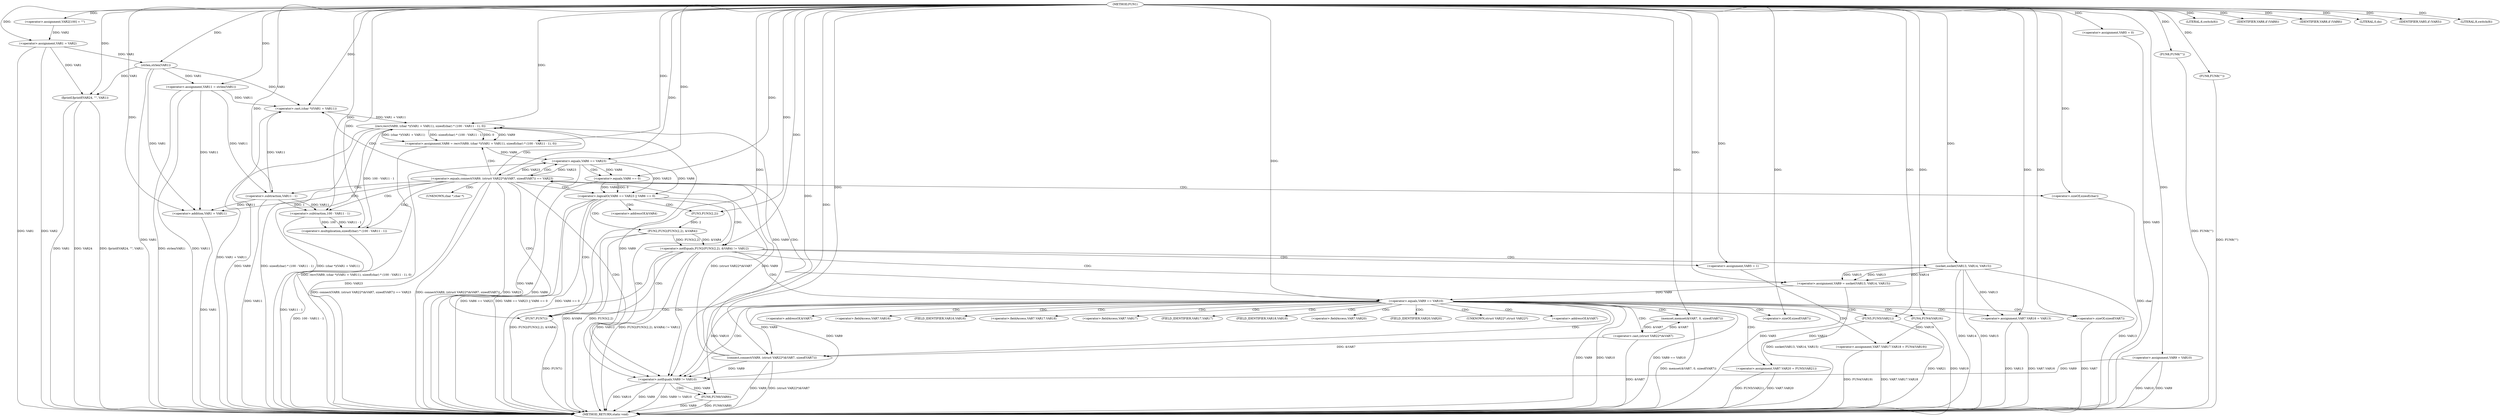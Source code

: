digraph FUN1 {  
"1000100" [label = "(METHOD,FUN1)" ]
"1000262" [label = "(METHOD_RETURN,static void)" ]
"1000104" [label = "(<operator>.assignment,VAR2[100] = \"\")" ]
"1000107" [label = "(<operator>.assignment,VAR1 = VAR2)" ]
"1000111" [label = "(LITERAL,6,switch(6))" ]
"1000117" [label = "(<operator>.assignment,VAR5 = 0)" ]
"1000124" [label = "(<operator>.assignment,VAR9 = VAR10)" ]
"1000128" [label = "(<operator>.assignment,VAR11 = strlen(VAR1))" ]
"1000130" [label = "(strlen,strlen(VAR1))" ]
"1000135" [label = "(<operator>.notEquals,FUN2(FUN3(2,2), &VAR4) != VAR12)" ]
"1000136" [label = "(FUN2,FUN2(FUN3(2,2), &VAR4))" ]
"1000137" [label = "(FUN3,FUN3(2,2))" ]
"1000145" [label = "(<operator>.assignment,VAR5 = 1)" ]
"1000148" [label = "(<operator>.assignment,VAR9 = socket(VAR13, VAR14, VAR15))" ]
"1000150" [label = "(socket,socket(VAR13, VAR14, VAR15))" ]
"1000155" [label = "(<operator>.equals,VAR9 == VAR10)" ]
"1000160" [label = "(memset,memset(&VAR7, 0, sizeof(VAR7)))" ]
"1000164" [label = "(<operator>.sizeOf,sizeof(VAR7))" ]
"1000166" [label = "(<operator>.assignment,VAR7.VAR16 = VAR13)" ]
"1000171" [label = "(<operator>.assignment,VAR7.VAR17.VAR18 = FUN4(VAR19))" ]
"1000177" [label = "(FUN4,FUN4(VAR19))" ]
"1000179" [label = "(<operator>.assignment,VAR7.VAR20 = FUN5(VAR21))" ]
"1000183" [label = "(FUN5,FUN5(VAR21))" ]
"1000186" [label = "(<operator>.equals,connect(VAR9, (struct VAR22*)&VAR7, sizeof(VAR7)) == VAR23)" ]
"1000187" [label = "(connect,connect(VAR9, (struct VAR22*)&VAR7, sizeof(VAR7)))" ]
"1000189" [label = "(<operator>.cast,(struct VAR22*)&VAR7)" ]
"1000193" [label = "(<operator>.sizeOf,sizeof(VAR7))" ]
"1000198" [label = "(<operator>.assignment,VAR6 = recv(VAR9, (char *)(VAR1 + VAR11), sizeof(char) * (100 - VAR11 - 1), 0))" ]
"1000200" [label = "(recv,recv(VAR9, (char *)(VAR1 + VAR11), sizeof(char) * (100 - VAR11 - 1), 0))" ]
"1000202" [label = "(<operator>.cast,(char *)(VAR1 + VAR11))" ]
"1000204" [label = "(<operator>.addition,VAR1 + VAR11)" ]
"1000207" [label = "(<operator>.multiplication,sizeof(char) * (100 - VAR11 - 1))" ]
"1000208" [label = "(<operator>.sizeOf,sizeof(char))" ]
"1000210" [label = "(<operator>.subtraction,100 - VAR11 - 1)" ]
"1000212" [label = "(<operator>.subtraction,VAR11 - 1)" ]
"1000217" [label = "(<operator>.logicalOr,VAR6 == VAR23 || VAR6 == 0)" ]
"1000218" [label = "(<operator>.equals,VAR6 == VAR23)" ]
"1000221" [label = "(<operator>.equals,VAR6 == 0)" ]
"1000227" [label = "(IDENTIFIER,VAR8,if (VAR8))" ]
"1000230" [label = "(IDENTIFIER,VAR8,if (VAR8))" ]
"1000232" [label = "(LITERAL,0,do)" ]
"1000234" [label = "(<operator>.notEquals,VAR9 != VAR10)" ]
"1000238" [label = "(FUN6,FUN6(VAR9))" ]
"1000241" [label = "(IDENTIFIER,VAR5,if (VAR5))" ]
"1000243" [label = "(FUN7,FUN7())" ]
"1000246" [label = "(FUN8,FUN8(\"\"))" ]
"1000250" [label = "(LITERAL,8,switch(8))" ]
"1000253" [label = "(FUN8,FUN8(\"\"))" ]
"1000257" [label = "(fprintf,fprintf(VAR24, \"\", VAR1))" ]
"1000140" [label = "(<operator>.addressOf,&VAR4)" ]
"1000161" [label = "(<operator>.addressOf,&VAR7)" ]
"1000167" [label = "(<operator>.fieldAccess,VAR7.VAR16)" ]
"1000169" [label = "(FIELD_IDENTIFIER,VAR16,VAR16)" ]
"1000172" [label = "(<operator>.fieldAccess,VAR7.VAR17.VAR18)" ]
"1000173" [label = "(<operator>.fieldAccess,VAR7.VAR17)" ]
"1000175" [label = "(FIELD_IDENTIFIER,VAR17,VAR17)" ]
"1000176" [label = "(FIELD_IDENTIFIER,VAR18,VAR18)" ]
"1000180" [label = "(<operator>.fieldAccess,VAR7.VAR20)" ]
"1000182" [label = "(FIELD_IDENTIFIER,VAR20,VAR20)" ]
"1000190" [label = "(UNKNOWN,struct VAR22*,struct VAR22*)" ]
"1000191" [label = "(<operator>.addressOf,&VAR7)" ]
"1000203" [label = "(UNKNOWN,char *,char *)" ]
  "1000218" -> "1000262"  [ label = "DDG: VAR6"] 
  "1000117" -> "1000262"  [ label = "DDG: VAR5"] 
  "1000210" -> "1000262"  [ label = "DDG: VAR11 - 1"] 
  "1000204" -> "1000262"  [ label = "DDG: VAR1"] 
  "1000179" -> "1000262"  [ label = "DDG: FUN5(VAR21)"] 
  "1000187" -> "1000262"  [ label = "DDG: VAR9"] 
  "1000177" -> "1000262"  [ label = "DDG: VAR19"] 
  "1000128" -> "1000262"  [ label = "DDG: strlen(VAR1)"] 
  "1000257" -> "1000262"  [ label = "DDG: VAR1"] 
  "1000186" -> "1000262"  [ label = "DDG: connect(VAR9, (struct VAR22*)&VAR7, sizeof(VAR7)) == VAR23"] 
  "1000124" -> "1000262"  [ label = "DDG: VAR10"] 
  "1000171" -> "1000262"  [ label = "DDG: VAR7.VAR17.VAR18"] 
  "1000186" -> "1000262"  [ label = "DDG: connect(VAR9, (struct VAR22*)&VAR7, sizeof(VAR7))"] 
  "1000135" -> "1000262"  [ label = "DDG: VAR12"] 
  "1000217" -> "1000262"  [ label = "DDG: VAR6 == 0"] 
  "1000124" -> "1000262"  [ label = "DDG: VAR9"] 
  "1000193" -> "1000262"  [ label = "DDG: VAR7"] 
  "1000200" -> "1000262"  [ label = "DDG: VAR9"] 
  "1000107" -> "1000262"  [ label = "DDG: VAR1"] 
  "1000208" -> "1000262"  [ label = "DDG: char"] 
  "1000207" -> "1000262"  [ label = "DDG: 100 - VAR11 - 1"] 
  "1000234" -> "1000262"  [ label = "DDG: VAR10"] 
  "1000150" -> "1000262"  [ label = "DDG: VAR13"] 
  "1000238" -> "1000262"  [ label = "DDG: VAR9"] 
  "1000253" -> "1000262"  [ label = "DDG: FUN8(\"\")"] 
  "1000234" -> "1000262"  [ label = "DDG: VAR9"] 
  "1000198" -> "1000262"  [ label = "DDG: recv(VAR9, (char *)(VAR1 + VAR11), sizeof(char) * (100 - VAR11 - 1), 0)"] 
  "1000155" -> "1000262"  [ label = "DDG: VAR10"] 
  "1000217" -> "1000262"  [ label = "DDG: VAR6 == VAR23 || VAR6 == 0"] 
  "1000238" -> "1000262"  [ label = "DDG: FUN6(VAR9)"] 
  "1000160" -> "1000262"  [ label = "DDG: memset(&VAR7, 0, sizeof(VAR7))"] 
  "1000187" -> "1000262"  [ label = "DDG: (struct VAR22*)&VAR7"] 
  "1000136" -> "1000262"  [ label = "DDG: &VAR4"] 
  "1000186" -> "1000262"  [ label = "DDG: VAR23"] 
  "1000183" -> "1000262"  [ label = "DDG: VAR21"] 
  "1000150" -> "1000262"  [ label = "DDG: VAR14"] 
  "1000128" -> "1000262"  [ label = "DDG: VAR11"] 
  "1000155" -> "1000262"  [ label = "DDG: VAR9 == VAR10"] 
  "1000166" -> "1000262"  [ label = "DDG: VAR7.VAR16"] 
  "1000189" -> "1000262"  [ label = "DDG: &VAR7"] 
  "1000217" -> "1000262"  [ label = "DDG: VAR6 == VAR23"] 
  "1000179" -> "1000262"  [ label = "DDG: VAR7.VAR20"] 
  "1000221" -> "1000262"  [ label = "DDG: VAR6"] 
  "1000257" -> "1000262"  [ label = "DDG: VAR24"] 
  "1000200" -> "1000262"  [ label = "DDG: sizeof(char) * (100 - VAR11 - 1)"] 
  "1000150" -> "1000262"  [ label = "DDG: VAR15"] 
  "1000212" -> "1000262"  [ label = "DDG: VAR11"] 
  "1000135" -> "1000262"  [ label = "DDG: FUN2(FUN3(2,2), &VAR4) != VAR12"] 
  "1000234" -> "1000262"  [ label = "DDG: VAR9 != VAR10"] 
  "1000135" -> "1000262"  [ label = "DDG: FUN2(FUN3(2,2), &VAR4)"] 
  "1000218" -> "1000262"  [ label = "DDG: VAR23"] 
  "1000171" -> "1000262"  [ label = "DDG: FUN4(VAR19)"] 
  "1000166" -> "1000262"  [ label = "DDG: VAR13"] 
  "1000148" -> "1000262"  [ label = "DDG: socket(VAR13, VAR14, VAR15)"] 
  "1000257" -> "1000262"  [ label = "DDG: fprintf(VAR24, \"\", VAR1)"] 
  "1000155" -> "1000262"  [ label = "DDG: VAR9"] 
  "1000246" -> "1000262"  [ label = "DDG: FUN8(\"\")"] 
  "1000145" -> "1000262"  [ label = "DDG: VAR5"] 
  "1000136" -> "1000262"  [ label = "DDG: FUN3(2,2)"] 
  "1000243" -> "1000262"  [ label = "DDG: FUN7()"] 
  "1000107" -> "1000262"  [ label = "DDG: VAR2"] 
  "1000202" -> "1000262"  [ label = "DDG: VAR1 + VAR11"] 
  "1000130" -> "1000262"  [ label = "DDG: VAR1"] 
  "1000200" -> "1000262"  [ label = "DDG: (char *)(VAR1 + VAR11)"] 
  "1000100" -> "1000104"  [ label = "DDG: "] 
  "1000104" -> "1000107"  [ label = "DDG: VAR2"] 
  "1000100" -> "1000107"  [ label = "DDG: "] 
  "1000100" -> "1000111"  [ label = "DDG: "] 
  "1000100" -> "1000117"  [ label = "DDG: "] 
  "1000100" -> "1000124"  [ label = "DDG: "] 
  "1000130" -> "1000128"  [ label = "DDG: VAR1"] 
  "1000100" -> "1000128"  [ label = "DDG: "] 
  "1000107" -> "1000130"  [ label = "DDG: VAR1"] 
  "1000100" -> "1000130"  [ label = "DDG: "] 
  "1000136" -> "1000135"  [ label = "DDG: FUN3(2,2)"] 
  "1000136" -> "1000135"  [ label = "DDG: &VAR4"] 
  "1000137" -> "1000136"  [ label = "DDG: 2"] 
  "1000100" -> "1000137"  [ label = "DDG: "] 
  "1000100" -> "1000135"  [ label = "DDG: "] 
  "1000100" -> "1000145"  [ label = "DDG: "] 
  "1000150" -> "1000148"  [ label = "DDG: VAR13"] 
  "1000150" -> "1000148"  [ label = "DDG: VAR14"] 
  "1000150" -> "1000148"  [ label = "DDG: VAR15"] 
  "1000100" -> "1000148"  [ label = "DDG: "] 
  "1000100" -> "1000150"  [ label = "DDG: "] 
  "1000148" -> "1000155"  [ label = "DDG: VAR9"] 
  "1000100" -> "1000155"  [ label = "DDG: "] 
  "1000189" -> "1000160"  [ label = "DDG: &VAR7"] 
  "1000100" -> "1000160"  [ label = "DDG: "] 
  "1000100" -> "1000164"  [ label = "DDG: "] 
  "1000150" -> "1000166"  [ label = "DDG: VAR13"] 
  "1000100" -> "1000166"  [ label = "DDG: "] 
  "1000177" -> "1000171"  [ label = "DDG: VAR19"] 
  "1000100" -> "1000177"  [ label = "DDG: "] 
  "1000183" -> "1000179"  [ label = "DDG: VAR21"] 
  "1000100" -> "1000183"  [ label = "DDG: "] 
  "1000187" -> "1000186"  [ label = "DDG: VAR9"] 
  "1000187" -> "1000186"  [ label = "DDG: (struct VAR22*)&VAR7"] 
  "1000155" -> "1000187"  [ label = "DDG: VAR9"] 
  "1000100" -> "1000187"  [ label = "DDG: "] 
  "1000189" -> "1000187"  [ label = "DDG: &VAR7"] 
  "1000160" -> "1000189"  [ label = "DDG: &VAR7"] 
  "1000100" -> "1000193"  [ label = "DDG: "] 
  "1000218" -> "1000186"  [ label = "DDG: VAR23"] 
  "1000100" -> "1000186"  [ label = "DDG: "] 
  "1000200" -> "1000198"  [ label = "DDG: VAR9"] 
  "1000200" -> "1000198"  [ label = "DDG: (char *)(VAR1 + VAR11)"] 
  "1000200" -> "1000198"  [ label = "DDG: sizeof(char) * (100 - VAR11 - 1)"] 
  "1000200" -> "1000198"  [ label = "DDG: 0"] 
  "1000100" -> "1000198"  [ label = "DDG: "] 
  "1000187" -> "1000200"  [ label = "DDG: VAR9"] 
  "1000100" -> "1000200"  [ label = "DDG: "] 
  "1000202" -> "1000200"  [ label = "DDG: VAR1 + VAR11"] 
  "1000130" -> "1000202"  [ label = "DDG: VAR1"] 
  "1000100" -> "1000202"  [ label = "DDG: "] 
  "1000128" -> "1000202"  [ label = "DDG: VAR11"] 
  "1000212" -> "1000202"  [ label = "DDG: VAR11"] 
  "1000130" -> "1000204"  [ label = "DDG: VAR1"] 
  "1000100" -> "1000204"  [ label = "DDG: "] 
  "1000128" -> "1000204"  [ label = "DDG: VAR11"] 
  "1000212" -> "1000204"  [ label = "DDG: VAR11"] 
  "1000207" -> "1000200"  [ label = "DDG: 100 - VAR11 - 1"] 
  "1000100" -> "1000207"  [ label = "DDG: "] 
  "1000100" -> "1000208"  [ label = "DDG: "] 
  "1000210" -> "1000207"  [ label = "DDG: 100"] 
  "1000210" -> "1000207"  [ label = "DDG: VAR11 - 1"] 
  "1000100" -> "1000210"  [ label = "DDG: "] 
  "1000212" -> "1000210"  [ label = "DDG: VAR11"] 
  "1000212" -> "1000210"  [ label = "DDG: 1"] 
  "1000100" -> "1000212"  [ label = "DDG: "] 
  "1000128" -> "1000212"  [ label = "DDG: VAR11"] 
  "1000218" -> "1000217"  [ label = "DDG: VAR6"] 
  "1000218" -> "1000217"  [ label = "DDG: VAR23"] 
  "1000198" -> "1000218"  [ label = "DDG: VAR6"] 
  "1000100" -> "1000218"  [ label = "DDG: "] 
  "1000186" -> "1000218"  [ label = "DDG: VAR23"] 
  "1000221" -> "1000217"  [ label = "DDG: VAR6"] 
  "1000221" -> "1000217"  [ label = "DDG: 0"] 
  "1000218" -> "1000221"  [ label = "DDG: VAR6"] 
  "1000100" -> "1000221"  [ label = "DDG: "] 
  "1000100" -> "1000227"  [ label = "DDG: "] 
  "1000100" -> "1000230"  [ label = "DDG: "] 
  "1000100" -> "1000232"  [ label = "DDG: "] 
  "1000187" -> "1000234"  [ label = "DDG: VAR9"] 
  "1000155" -> "1000234"  [ label = "DDG: VAR9"] 
  "1000124" -> "1000234"  [ label = "DDG: VAR9"] 
  "1000200" -> "1000234"  [ label = "DDG: VAR9"] 
  "1000100" -> "1000234"  [ label = "DDG: "] 
  "1000155" -> "1000234"  [ label = "DDG: VAR10"] 
  "1000234" -> "1000238"  [ label = "DDG: VAR9"] 
  "1000100" -> "1000238"  [ label = "DDG: "] 
  "1000100" -> "1000241"  [ label = "DDG: "] 
  "1000100" -> "1000243"  [ label = "DDG: "] 
  "1000100" -> "1000246"  [ label = "DDG: "] 
  "1000100" -> "1000250"  [ label = "DDG: "] 
  "1000100" -> "1000253"  [ label = "DDG: "] 
  "1000100" -> "1000257"  [ label = "DDG: "] 
  "1000107" -> "1000257"  [ label = "DDG: VAR1"] 
  "1000130" -> "1000257"  [ label = "DDG: VAR1"] 
  "1000135" -> "1000150"  [ label = "CDG: "] 
  "1000135" -> "1000148"  [ label = "CDG: "] 
  "1000135" -> "1000145"  [ label = "CDG: "] 
  "1000135" -> "1000155"  [ label = "CDG: "] 
  "1000135" -> "1000234"  [ label = "CDG: "] 
  "1000135" -> "1000243"  [ label = "CDG: "] 
  "1000155" -> "1000164"  [ label = "CDG: "] 
  "1000155" -> "1000191"  [ label = "CDG: "] 
  "1000155" -> "1000161"  [ label = "CDG: "] 
  "1000155" -> "1000182"  [ label = "CDG: "] 
  "1000155" -> "1000166"  [ label = "CDG: "] 
  "1000155" -> "1000180"  [ label = "CDG: "] 
  "1000155" -> "1000183"  [ label = "CDG: "] 
  "1000155" -> "1000190"  [ label = "CDG: "] 
  "1000155" -> "1000167"  [ label = "CDG: "] 
  "1000155" -> "1000175"  [ label = "CDG: "] 
  "1000155" -> "1000160"  [ label = "CDG: "] 
  "1000155" -> "1000179"  [ label = "CDG: "] 
  "1000155" -> "1000176"  [ label = "CDG: "] 
  "1000155" -> "1000187"  [ label = "CDG: "] 
  "1000155" -> "1000186"  [ label = "CDG: "] 
  "1000155" -> "1000172"  [ label = "CDG: "] 
  "1000155" -> "1000189"  [ label = "CDG: "] 
  "1000155" -> "1000169"  [ label = "CDG: "] 
  "1000155" -> "1000173"  [ label = "CDG: "] 
  "1000155" -> "1000171"  [ label = "CDG: "] 
  "1000155" -> "1000193"  [ label = "CDG: "] 
  "1000155" -> "1000177"  [ label = "CDG: "] 
  "1000155" -> "1000234"  [ label = "CDG: "] 
  "1000155" -> "1000243"  [ label = "CDG: "] 
  "1000186" -> "1000200"  [ label = "CDG: "] 
  "1000186" -> "1000208"  [ label = "CDG: "] 
  "1000186" -> "1000204"  [ label = "CDG: "] 
  "1000186" -> "1000210"  [ label = "CDG: "] 
  "1000186" -> "1000217"  [ label = "CDG: "] 
  "1000186" -> "1000198"  [ label = "CDG: "] 
  "1000186" -> "1000212"  [ label = "CDG: "] 
  "1000186" -> "1000207"  [ label = "CDG: "] 
  "1000186" -> "1000203"  [ label = "CDG: "] 
  "1000186" -> "1000218"  [ label = "CDG: "] 
  "1000186" -> "1000202"  [ label = "CDG: "] 
  "1000186" -> "1000234"  [ label = "CDG: "] 
  "1000186" -> "1000243"  [ label = "CDG: "] 
  "1000217" -> "1000135"  [ label = "CDG: "] 
  "1000217" -> "1000136"  [ label = "CDG: "] 
  "1000217" -> "1000234"  [ label = "CDG: "] 
  "1000217" -> "1000137"  [ label = "CDG: "] 
  "1000217" -> "1000140"  [ label = "CDG: "] 
  "1000217" -> "1000243"  [ label = "CDG: "] 
  "1000218" -> "1000221"  [ label = "CDG: "] 
  "1000234" -> "1000238"  [ label = "CDG: "] 
}
